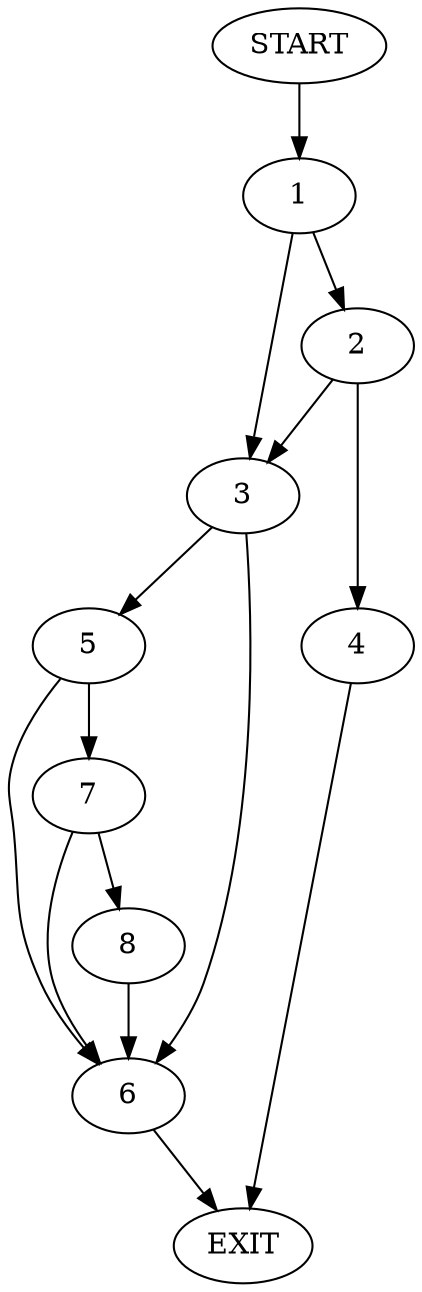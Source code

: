 digraph {
0 [label="START"]
9 [label="EXIT"]
0 -> 1
1 -> 2
1 -> 3
2 -> 4
2 -> 3
3 -> 5
3 -> 6
4 -> 9
5 -> 7
5 -> 6
6 -> 9
7 -> 8
7 -> 6
8 -> 6
}
